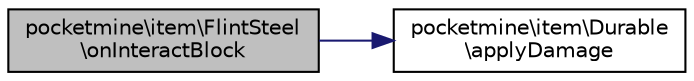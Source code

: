 digraph "pocketmine\item\FlintSteel\onInteractBlock"
{
 // INTERACTIVE_SVG=YES
 // LATEX_PDF_SIZE
  edge [fontname="Helvetica",fontsize="10",labelfontname="Helvetica",labelfontsize="10"];
  node [fontname="Helvetica",fontsize="10",shape=record];
  rankdir="LR";
  Node1 [label="pocketmine\\item\\FlintSteel\l\\onInteractBlock",height=0.2,width=0.4,color="black", fillcolor="grey75", style="filled", fontcolor="black",tooltip=" "];
  Node1 -> Node2 [color="midnightblue",fontsize="10",style="solid",fontname="Helvetica"];
  Node2 [label="pocketmine\\item\\Durable\l\\applyDamage",height=0.2,width=0.4,color="black", fillcolor="white", style="filled",URL="$dc/d20/classpocketmine_1_1item_1_1_durable.html#a66d8aa38bb8fd5197eed6335fc48453a",tooltip=" "];
}
